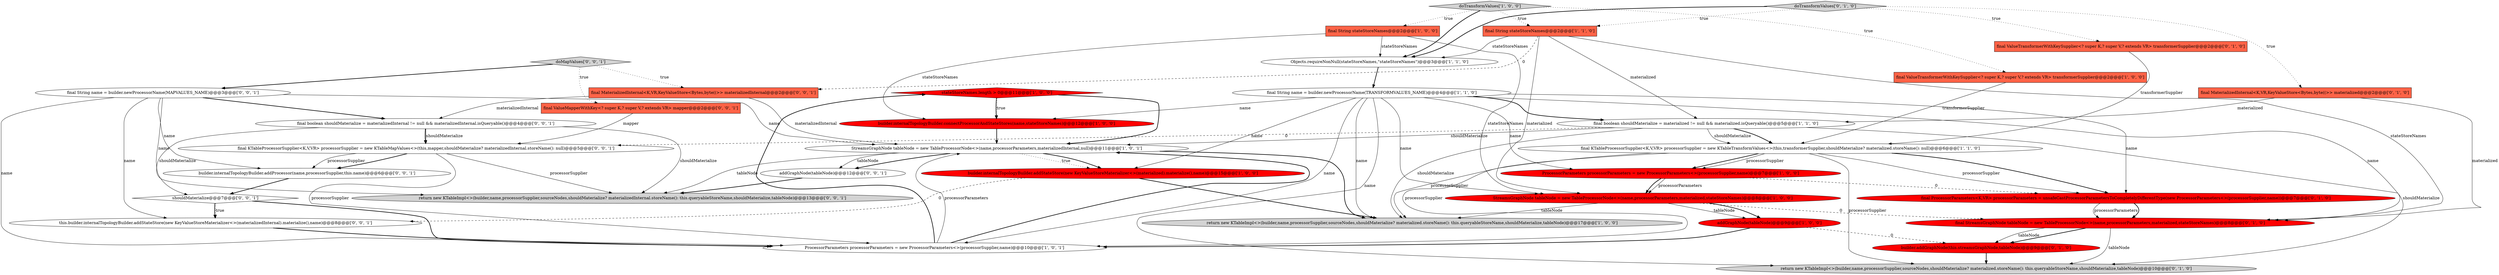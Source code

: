 digraph {
8 [style = filled, label = "stateStoreNames.length > 0@@@11@@@['1', '0', '0']", fillcolor = red, shape = diamond image = "AAA1AAABBB1BBB"];
2 [style = filled, label = "final ValueTransformerWithKeySupplier<? super K,? super V,? extends VR> transformerSupplier@@@2@@@['1', '0', '0']", fillcolor = tomato, shape = box image = "AAA0AAABBB1BBB"];
26 [style = filled, label = "final ValueMapperWithKey<? super K,? super V,? extends VR> mapper@@@2@@@['0', '0', '1']", fillcolor = tomato, shape = box image = "AAA0AAABBB3BBB"];
23 [style = filled, label = "return new KTableImpl<>(builder,name,processorSupplier,sourceNodes,shouldMaterialize? materialized.storeName(): this.queryableStoreName,shouldMaterialize,tableNode)@@@10@@@['0', '1', '0']", fillcolor = lightgray, shape = ellipse image = "AAA0AAABBB2BBB"];
31 [style = filled, label = "shouldMaterialize@@@7@@@['0', '0', '1']", fillcolor = white, shape = diamond image = "AAA0AAABBB3BBB"];
15 [style = filled, label = "addGraphNode(tableNode)@@@9@@@['1', '0', '0']", fillcolor = red, shape = ellipse image = "AAA1AAABBB1BBB"];
33 [style = filled, label = "doMapValues['0', '0', '1']", fillcolor = lightgray, shape = diamond image = "AAA0AAABBB3BBB"];
32 [style = filled, label = "return new KTableImpl<>(builder,name,processorSupplier,sourceNodes,shouldMaterialize? materializedInternal.storeName(): this.queryableStoreName,shouldMaterialize,tableNode)@@@13@@@['0', '0', '1']", fillcolor = lightgray, shape = ellipse image = "AAA0AAABBB3BBB"];
22 [style = filled, label = "doTransformValues['0', '1', '0']", fillcolor = lightgray, shape = diamond image = "AAA0AAABBB2BBB"];
7 [style = filled, label = "final String stateStoreNames@@@2@@@['1', '1', '0']", fillcolor = tomato, shape = box image = "AAA0AAABBB1BBB"];
21 [style = filled, label = "final StreamsGraphNode tableNode = new TableProcessorNode<>(name,processorParameters,materialized,stateStoreNames)@@@8@@@['0', '1', '0']", fillcolor = red, shape = ellipse image = "AAA1AAABBB2BBB"];
13 [style = filled, label = "ProcessorParameters processorParameters = new ProcessorParameters<>(processorSupplier,name)@@@7@@@['1', '0', '0']", fillcolor = red, shape = ellipse image = "AAA1AAABBB1BBB"];
20 [style = filled, label = "builder.addGraphNode(this.streamsGraphNode,tableNode)@@@9@@@['0', '1', '0']", fillcolor = red, shape = ellipse image = "AAA1AAABBB2BBB"];
19 [style = filled, label = "final ValueTransformerWithKeySupplier<? super K,? super V,? extends VR> transformerSupplier@@@2@@@['0', '1', '0']", fillcolor = tomato, shape = box image = "AAA0AAABBB2BBB"];
16 [style = filled, label = "StreamsGraphNode tableNode = new TableProcessorNode<>(name,processorParameters,materializedInternal,null)@@@11@@@['1', '0', '1']", fillcolor = white, shape = ellipse image = "AAA0AAABBB1BBB"];
24 [style = filled, label = "final KTableProcessorSupplier<K,V,VR> processorSupplier = new KTableMapValues<>(this,mapper,shouldMaterialize? materializedInternal.storeName(): null)@@@5@@@['0', '0', '1']", fillcolor = white, shape = ellipse image = "AAA0AAABBB3BBB"];
34 [style = filled, label = "final MaterializedInternal<K,VR,KeyValueStore<Bytes,byte((>> materializedInternal@@@2@@@['0', '0', '1']", fillcolor = tomato, shape = box image = "AAA0AAABBB3BBB"];
11 [style = filled, label = "final KTableProcessorSupplier<K,V,VR> processorSupplier = new KTableTransformValues<>(this,transformerSupplier,shouldMaterialize? materialized.storeName(): null)@@@6@@@['1', '1', '0']", fillcolor = white, shape = ellipse image = "AAA0AAABBB1BBB"];
12 [style = filled, label = "Objects.requireNonNull(stateStoreNames,\"stateStoreNames\")@@@3@@@['1', '1', '0']", fillcolor = white, shape = ellipse image = "AAA0AAABBB1BBB"];
4 [style = filled, label = "doTransformValues['1', '0', '0']", fillcolor = lightgray, shape = diamond image = "AAA0AAABBB1BBB"];
14 [style = filled, label = "ProcessorParameters processorParameters = new ProcessorParameters<>(processorSupplier,name)@@@10@@@['1', '0', '1']", fillcolor = white, shape = ellipse image = "AAA0AAABBB1BBB"];
25 [style = filled, label = "final boolean shouldMaterialize = materializedInternal != null && materializedInternal.isQueryable()@@@4@@@['0', '0', '1']", fillcolor = white, shape = ellipse image = "AAA0AAABBB3BBB"];
0 [style = filled, label = "final boolean shouldMaterialize = materialized != null && materialized.isQueryable()@@@5@@@['1', '1', '0']", fillcolor = white, shape = ellipse image = "AAA0AAABBB1BBB"];
5 [style = filled, label = "builder.internalTopologyBuilder.connectProcessorAndStateStores(name,stateStoreNames)@@@12@@@['1', '0', '0']", fillcolor = red, shape = ellipse image = "AAA1AAABBB1BBB"];
6 [style = filled, label = "StreamsGraphNode tableNode = new TableProcessorNode<>(name,processorParameters,materialized,stateStoreNames)@@@8@@@['1', '0', '0']", fillcolor = red, shape = ellipse image = "AAA1AAABBB1BBB"];
9 [style = filled, label = "final String name = builder.newProcessorName(TRANSFORMVALUES_NAME)@@@4@@@['1', '1', '0']", fillcolor = white, shape = ellipse image = "AAA0AAABBB1BBB"];
10 [style = filled, label = "builder.internalTopologyBuilder.addStateStore(new KeyValueStoreMaterializer<>(materialized).materialize(),name)@@@15@@@['1', '0', '0']", fillcolor = red, shape = ellipse image = "AAA1AAABBB1BBB"];
3 [style = filled, label = "return new KTableImpl<>(builder,name,processorSupplier,sourceNodes,shouldMaterialize? materialized.storeName(): this.queryableStoreName,shouldMaterialize,tableNode)@@@17@@@['1', '0', '0']", fillcolor = lightgray, shape = ellipse image = "AAA0AAABBB1BBB"];
1 [style = filled, label = "final String stateStoreNames@@@2@@@['1', '0', '0']", fillcolor = tomato, shape = box image = "AAA0AAABBB1BBB"];
30 [style = filled, label = "this.builder.internalTopologyBuilder.addStateStore(new KeyValueStoreMaterializer<>(materializedInternal).materialize(),name)@@@8@@@['0', '0', '1']", fillcolor = white, shape = ellipse image = "AAA0AAABBB3BBB"];
28 [style = filled, label = "builder.internalTopologyBuilder.addProcessor(name,processorSupplier,this.name)@@@6@@@['0', '0', '1']", fillcolor = white, shape = ellipse image = "AAA0AAABBB3BBB"];
27 [style = filled, label = "addGraphNode(tableNode)@@@12@@@['0', '0', '1']", fillcolor = white, shape = ellipse image = "AAA0AAABBB3BBB"];
18 [style = filled, label = "final ProcessorParameters<K,VR> processorParameters = unsafeCastProcessorParametersToCompletelyDifferentType(new ProcessorParameters<>(processorSupplier,name))@@@7@@@['0', '1', '0']", fillcolor = red, shape = ellipse image = "AAA1AAABBB2BBB"];
29 [style = filled, label = "final String name = builder.newProcessorName(MAPVALUES_NAME)@@@3@@@['0', '0', '1']", fillcolor = white, shape = ellipse image = "AAA0AAABBB3BBB"];
17 [style = filled, label = "final MaterializedInternal<K,VR,KeyValueStore<Bytes,byte((>> materialized@@@2@@@['0', '1', '0']", fillcolor = tomato, shape = box image = "AAA0AAABBB2BBB"];
8->16 [style = bold, label=""];
6->3 [style = solid, label="tableNode"];
27->32 [style = bold, label=""];
25->32 [style = solid, label="shouldMaterialize"];
4->1 [style = dotted, label="true"];
7->0 [style = solid, label="materialized"];
19->11 [style = solid, label="transformerSupplier"];
17->0 [style = solid, label="materialized"];
4->7 [style = dotted, label="true"];
25->31 [style = solid, label="shouldMaterialize"];
29->30 [style = solid, label="name"];
12->9 [style = bold, label=""];
16->10 [style = dotted, label="true"];
33->26 [style = dotted, label="true"];
18->21 [style = solid, label="processorParameters"];
34->16 [style = solid, label="materializedInternal"];
11->13 [style = bold, label=""];
31->30 [style = bold, label=""];
30->14 [style = bold, label=""];
1->5 [style = solid, label="stateStoreNames"];
29->28 [style = solid, label="name"];
9->13 [style = solid, label="name"];
13->18 [style = dashed, label="0"];
9->23 [style = solid, label="name"];
7->34 [style = dashed, label="0"];
9->10 [style = solid, label="name"];
31->14 [style = bold, label=""];
14->16 [style = bold, label=""];
7->12 [style = solid, label="stateStoreNames"];
16->3 [style = bold, label=""];
24->28 [style = bold, label=""];
22->19 [style = dotted, label="true"];
9->21 [style = solid, label="name"];
22->7 [style = dotted, label="true"];
13->6 [style = solid, label="processorParameters"];
7->6 [style = solid, label="materialized"];
11->18 [style = bold, label=""];
24->14 [style = solid, label="processorSupplier"];
33->29 [style = bold, label=""];
31->30 [style = dotted, label="true"];
25->24 [style = bold, label=""];
16->32 [style = solid, label="tableNode"];
9->6 [style = solid, label="name"];
20->23 [style = bold, label=""];
11->13 [style = solid, label="processorSupplier"];
2->11 [style = solid, label="transformerSupplier"];
9->14 [style = solid, label="name"];
26->24 [style = solid, label="mapper"];
16->27 [style = solid, label="tableNode"];
1->6 [style = solid, label="stateStoreNames"];
14->8 [style = bold, label=""];
21->23 [style = solid, label="tableNode"];
4->2 [style = dotted, label="true"];
15->20 [style = dashed, label="0"];
16->27 [style = bold, label=""];
15->14 [style = bold, label=""];
11->18 [style = solid, label="processorSupplier"];
6->15 [style = solid, label="tableNode"];
28->31 [style = bold, label=""];
7->21 [style = solid, label="stateStoreNames"];
0->11 [style = bold, label=""];
24->32 [style = solid, label="processorSupplier"];
6->15 [style = bold, label=""];
5->16 [style = bold, label=""];
9->3 [style = solid, label="name"];
0->3 [style = solid, label="shouldMaterialize"];
34->25 [style = solid, label="materializedInternal"];
10->30 [style = dashed, label="0"];
0->16 [style = solid, label="shouldMaterialize"];
4->12 [style = bold, label=""];
18->21 [style = bold, label=""];
13->6 [style = bold, label=""];
11->3 [style = solid, label="processorSupplier"];
1->12 [style = solid, label="stateStoreNames"];
29->16 [style = solid, label="name"];
25->24 [style = solid, label="shouldMaterialize"];
9->18 [style = solid, label="name"];
0->23 [style = solid, label="shouldMaterialize"];
6->21 [style = dashed, label="0"];
9->0 [style = bold, label=""];
16->10 [style = bold, label=""];
33->34 [style = dotted, label="true"];
0->11 [style = solid, label="shouldMaterialize"];
11->14 [style = solid, label="processorSupplier"];
29->25 [style = bold, label=""];
10->3 [style = bold, label=""];
24->28 [style = solid, label="processorSupplier"];
29->32 [style = solid, label="name"];
21->20 [style = bold, label=""];
29->14 [style = solid, label="name"];
11->23 [style = solid, label="processorSupplier"];
8->5 [style = bold, label=""];
8->5 [style = dotted, label="true"];
22->12 [style = bold, label=""];
21->20 [style = solid, label="tableNode"];
0->24 [style = dashed, label="0"];
14->16 [style = solid, label="processorParameters"];
22->17 [style = dotted, label="true"];
9->5 [style = solid, label="name"];
17->21 [style = solid, label="materialized"];
}
